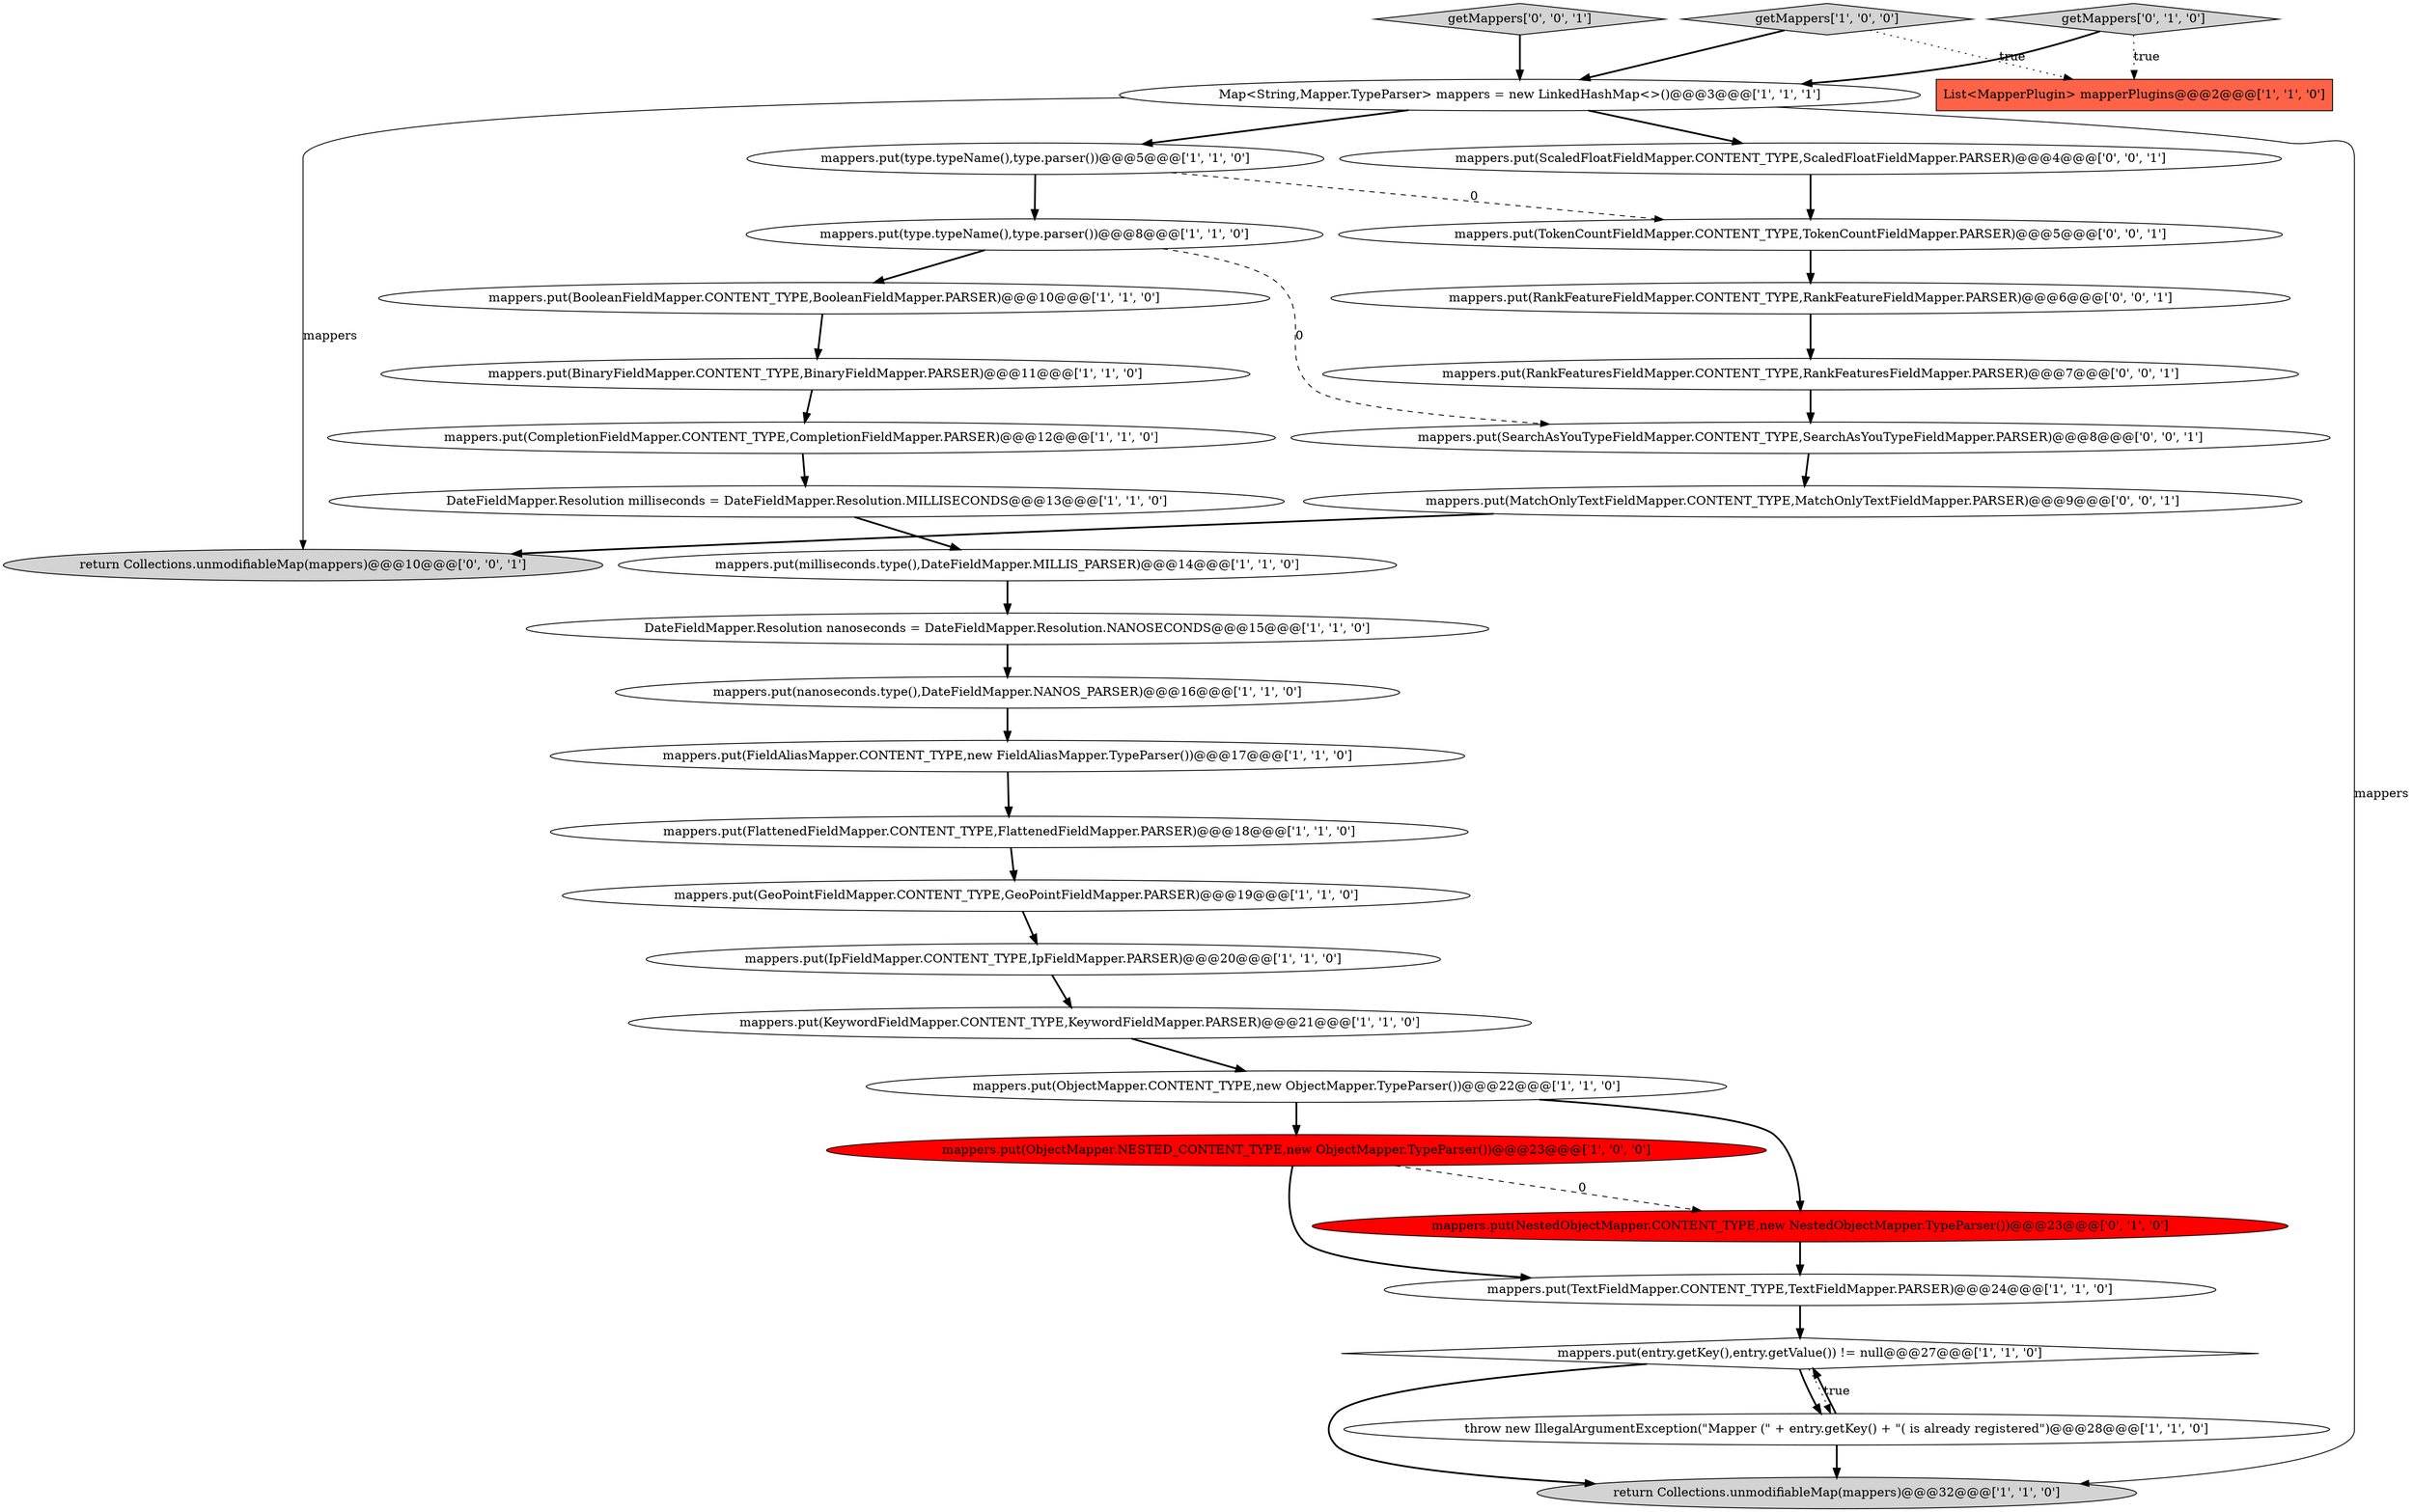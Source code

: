 digraph {
1 [style = filled, label = "mappers.put(FlattenedFieldMapper.CONTENT_TYPE,FlattenedFieldMapper.PARSER)@@@18@@@['1', '1', '0']", fillcolor = white, shape = ellipse image = "AAA0AAABBB1BBB"];
19 [style = filled, label = "getMappers['1', '0', '0']", fillcolor = lightgray, shape = diamond image = "AAA0AAABBB1BBB"];
15 [style = filled, label = "mappers.put(type.typeName(),type.parser())@@@8@@@['1', '1', '0']", fillcolor = white, shape = ellipse image = "AAA0AAABBB1BBB"];
13 [style = filled, label = "mappers.put(entry.getKey(),entry.getValue()) != null@@@27@@@['1', '1', '0']", fillcolor = white, shape = diamond image = "AAA0AAABBB1BBB"];
18 [style = filled, label = "mappers.put(BooleanFieldMapper.CONTENT_TYPE,BooleanFieldMapper.PARSER)@@@10@@@['1', '1', '0']", fillcolor = white, shape = ellipse image = "AAA0AAABBB1BBB"];
22 [style = filled, label = "return Collections.unmodifiableMap(mappers)@@@32@@@['1', '1', '0']", fillcolor = lightgray, shape = ellipse image = "AAA0AAABBB1BBB"];
2 [style = filled, label = "Map<String,Mapper.TypeParser> mappers = new LinkedHashMap<>()@@@3@@@['1', '1', '1']", fillcolor = white, shape = ellipse image = "AAA0AAABBB1BBB"];
7 [style = filled, label = "mappers.put(KeywordFieldMapper.CONTENT_TYPE,KeywordFieldMapper.PARSER)@@@21@@@['1', '1', '0']", fillcolor = white, shape = ellipse image = "AAA0AAABBB1BBB"];
6 [style = filled, label = "mappers.put(TextFieldMapper.CONTENT_TYPE,TextFieldMapper.PARSER)@@@24@@@['1', '1', '0']", fillcolor = white, shape = ellipse image = "AAA0AAABBB1BBB"];
32 [style = filled, label = "mappers.put(TokenCountFieldMapper.CONTENT_TYPE,TokenCountFieldMapper.PARSER)@@@5@@@['0', '0', '1']", fillcolor = white, shape = ellipse image = "AAA0AAABBB3BBB"];
12 [style = filled, label = "mappers.put(nanoseconds.type(),DateFieldMapper.NANOS_PARSER)@@@16@@@['1', '1', '0']", fillcolor = white, shape = ellipse image = "AAA0AAABBB1BBB"];
10 [style = filled, label = "mappers.put(ObjectMapper.CONTENT_TYPE,new ObjectMapper.TypeParser())@@@22@@@['1', '1', '0']", fillcolor = white, shape = ellipse image = "AAA0AAABBB1BBB"];
0 [style = filled, label = "DateFieldMapper.Resolution nanoseconds = DateFieldMapper.Resolution.NANOSECONDS@@@15@@@['1', '1', '0']", fillcolor = white, shape = ellipse image = "AAA0AAABBB1BBB"];
16 [style = filled, label = "mappers.put(type.typeName(),type.parser())@@@5@@@['1', '1', '0']", fillcolor = white, shape = ellipse image = "AAA0AAABBB1BBB"];
14 [style = filled, label = "mappers.put(ObjectMapper.NESTED_CONTENT_TYPE,new ObjectMapper.TypeParser())@@@23@@@['1', '0', '0']", fillcolor = red, shape = ellipse image = "AAA1AAABBB1BBB"];
3 [style = filled, label = "mappers.put(milliseconds.type(),DateFieldMapper.MILLIS_PARSER)@@@14@@@['1', '1', '0']", fillcolor = white, shape = ellipse image = "AAA0AAABBB1BBB"];
26 [style = filled, label = "getMappers['0', '0', '1']", fillcolor = lightgray, shape = diamond image = "AAA0AAABBB3BBB"];
17 [style = filled, label = "mappers.put(IpFieldMapper.CONTENT_TYPE,IpFieldMapper.PARSER)@@@20@@@['1', '1', '0']", fillcolor = white, shape = ellipse image = "AAA0AAABBB1BBB"];
5 [style = filled, label = "DateFieldMapper.Resolution milliseconds = DateFieldMapper.Resolution.MILLISECONDS@@@13@@@['1', '1', '0']", fillcolor = white, shape = ellipse image = "AAA0AAABBB1BBB"];
20 [style = filled, label = "mappers.put(CompletionFieldMapper.CONTENT_TYPE,CompletionFieldMapper.PARSER)@@@12@@@['1', '1', '0']", fillcolor = white, shape = ellipse image = "AAA0AAABBB1BBB"];
23 [style = filled, label = "getMappers['0', '1', '0']", fillcolor = lightgray, shape = diamond image = "AAA0AAABBB2BBB"];
27 [style = filled, label = "mappers.put(RankFeatureFieldMapper.CONTENT_TYPE,RankFeatureFieldMapper.PARSER)@@@6@@@['0', '0', '1']", fillcolor = white, shape = ellipse image = "AAA0AAABBB3BBB"];
30 [style = filled, label = "mappers.put(SearchAsYouTypeFieldMapper.CONTENT_TYPE,SearchAsYouTypeFieldMapper.PARSER)@@@8@@@['0', '0', '1']", fillcolor = white, shape = ellipse image = "AAA0AAABBB3BBB"];
11 [style = filled, label = "List<MapperPlugin> mapperPlugins@@@2@@@['1', '1', '0']", fillcolor = tomato, shape = box image = "AAA0AAABBB1BBB"];
4 [style = filled, label = "throw new IllegalArgumentException(\"Mapper (\" + entry.getKey() + \"( is already registered\")@@@28@@@['1', '1', '0']", fillcolor = white, shape = ellipse image = "AAA0AAABBB1BBB"];
31 [style = filled, label = "mappers.put(MatchOnlyTextFieldMapper.CONTENT_TYPE,MatchOnlyTextFieldMapper.PARSER)@@@9@@@['0', '0', '1']", fillcolor = white, shape = ellipse image = "AAA0AAABBB3BBB"];
9 [style = filled, label = "mappers.put(GeoPointFieldMapper.CONTENT_TYPE,GeoPointFieldMapper.PARSER)@@@19@@@['1', '1', '0']", fillcolor = white, shape = ellipse image = "AAA0AAABBB1BBB"];
25 [style = filled, label = "return Collections.unmodifiableMap(mappers)@@@10@@@['0', '0', '1']", fillcolor = lightgray, shape = ellipse image = "AAA0AAABBB3BBB"];
21 [style = filled, label = "mappers.put(FieldAliasMapper.CONTENT_TYPE,new FieldAliasMapper.TypeParser())@@@17@@@['1', '1', '0']", fillcolor = white, shape = ellipse image = "AAA0AAABBB1BBB"];
8 [style = filled, label = "mappers.put(BinaryFieldMapper.CONTENT_TYPE,BinaryFieldMapper.PARSER)@@@11@@@['1', '1', '0']", fillcolor = white, shape = ellipse image = "AAA0AAABBB1BBB"];
28 [style = filled, label = "mappers.put(RankFeaturesFieldMapper.CONTENT_TYPE,RankFeaturesFieldMapper.PARSER)@@@7@@@['0', '0', '1']", fillcolor = white, shape = ellipse image = "AAA0AAABBB3BBB"];
24 [style = filled, label = "mappers.put(NestedObjectMapper.CONTENT_TYPE,new NestedObjectMapper.TypeParser())@@@23@@@['0', '1', '0']", fillcolor = red, shape = ellipse image = "AAA1AAABBB2BBB"];
29 [style = filled, label = "mappers.put(ScaledFloatFieldMapper.CONTENT_TYPE,ScaledFloatFieldMapper.PARSER)@@@4@@@['0', '0', '1']", fillcolor = white, shape = ellipse image = "AAA0AAABBB3BBB"];
5->3 [style = bold, label=""];
14->24 [style = dashed, label="0"];
16->15 [style = bold, label=""];
31->25 [style = bold, label=""];
16->32 [style = dashed, label="0"];
28->30 [style = bold, label=""];
10->14 [style = bold, label=""];
7->10 [style = bold, label=""];
12->21 [style = bold, label=""];
10->24 [style = bold, label=""];
0->12 [style = bold, label=""];
27->28 [style = bold, label=""];
4->13 [style = bold, label=""];
15->30 [style = dashed, label="0"];
9->17 [style = bold, label=""];
32->27 [style = bold, label=""];
19->2 [style = bold, label=""];
15->18 [style = bold, label=""];
1->9 [style = bold, label=""];
3->0 [style = bold, label=""];
2->25 [style = solid, label="mappers"];
20->5 [style = bold, label=""];
17->7 [style = bold, label=""];
26->2 [style = bold, label=""];
8->20 [style = bold, label=""];
30->31 [style = bold, label=""];
19->11 [style = dotted, label="true"];
29->32 [style = bold, label=""];
6->13 [style = bold, label=""];
21->1 [style = bold, label=""];
23->11 [style = dotted, label="true"];
18->8 [style = bold, label=""];
13->22 [style = bold, label=""];
23->2 [style = bold, label=""];
2->22 [style = solid, label="mappers"];
24->6 [style = bold, label=""];
2->29 [style = bold, label=""];
4->22 [style = bold, label=""];
14->6 [style = bold, label=""];
13->4 [style = dotted, label="true"];
13->4 [style = bold, label=""];
2->16 [style = bold, label=""];
}
